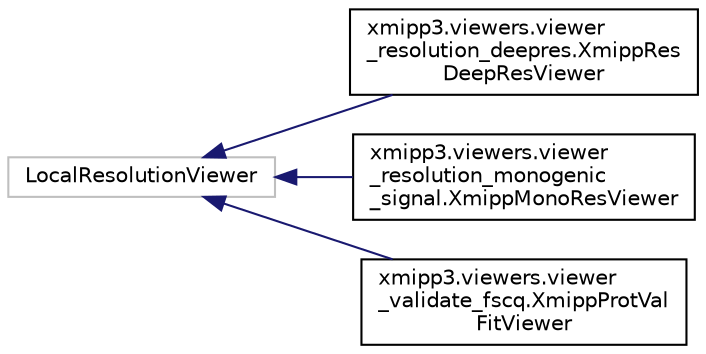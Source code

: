 digraph "Graphical Class Hierarchy"
{
  edge [fontname="Helvetica",fontsize="10",labelfontname="Helvetica",labelfontsize="10"];
  node [fontname="Helvetica",fontsize="10",shape=record];
  rankdir="LR";
  Node473 [label="LocalResolutionViewer",height=0.2,width=0.4,color="grey75", fillcolor="white", style="filled"];
  Node473 -> Node0 [dir="back",color="midnightblue",fontsize="10",style="solid",fontname="Helvetica"];
  Node0 [label="xmipp3.viewers.viewer\l_resolution_deepres.XmippRes\lDeepResViewer",height=0.2,width=0.4,color="black", fillcolor="white", style="filled",URL="$classxmipp3_1_1viewers_1_1viewer__resolution__deepres_1_1XmippResDeepResViewer.html"];
  Node473 -> Node475 [dir="back",color="midnightblue",fontsize="10",style="solid",fontname="Helvetica"];
  Node475 [label="xmipp3.viewers.viewer\l_resolution_monogenic\l_signal.XmippMonoResViewer",height=0.2,width=0.4,color="black", fillcolor="white", style="filled",URL="$classxmipp3_1_1viewers_1_1viewer__resolution__monogenic__signal_1_1XmippMonoResViewer.html"];
  Node473 -> Node476 [dir="back",color="midnightblue",fontsize="10",style="solid",fontname="Helvetica"];
  Node476 [label="xmipp3.viewers.viewer\l_validate_fscq.XmippProtVal\lFitViewer",height=0.2,width=0.4,color="black", fillcolor="white", style="filled",URL="$classxmipp3_1_1viewers_1_1viewer__validate__fscq_1_1XmippProtValFitViewer.html"];
}
